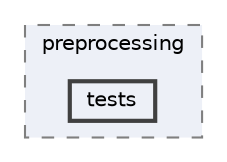 digraph "/home/jam/Research/IRES-2025/dev/src/llm-scripts/testing/hypothesis-testing/hyp-env/lib/python3.12/site-packages/sklearn/preprocessing/tests"
{
 // LATEX_PDF_SIZE
  bgcolor="transparent";
  edge [fontname=Helvetica,fontsize=10,labelfontname=Helvetica,labelfontsize=10];
  node [fontname=Helvetica,fontsize=10,shape=box,height=0.2,width=0.4];
  compound=true
  subgraph clusterdir_3878c82b4c37fb6f4fe8fb91c5552d3b {
    graph [ bgcolor="#edf0f7", pencolor="grey50", label="preprocessing", fontname=Helvetica,fontsize=10 style="filled,dashed", URL="dir_3878c82b4c37fb6f4fe8fb91c5552d3b.html",tooltip=""]
  dir_ed82e2cd434c0edd6e70d6a70aeff9fb [label="tests", fillcolor="#edf0f7", color="grey25", style="filled,bold", URL="dir_ed82e2cd434c0edd6e70d6a70aeff9fb.html",tooltip=""];
  }
}
